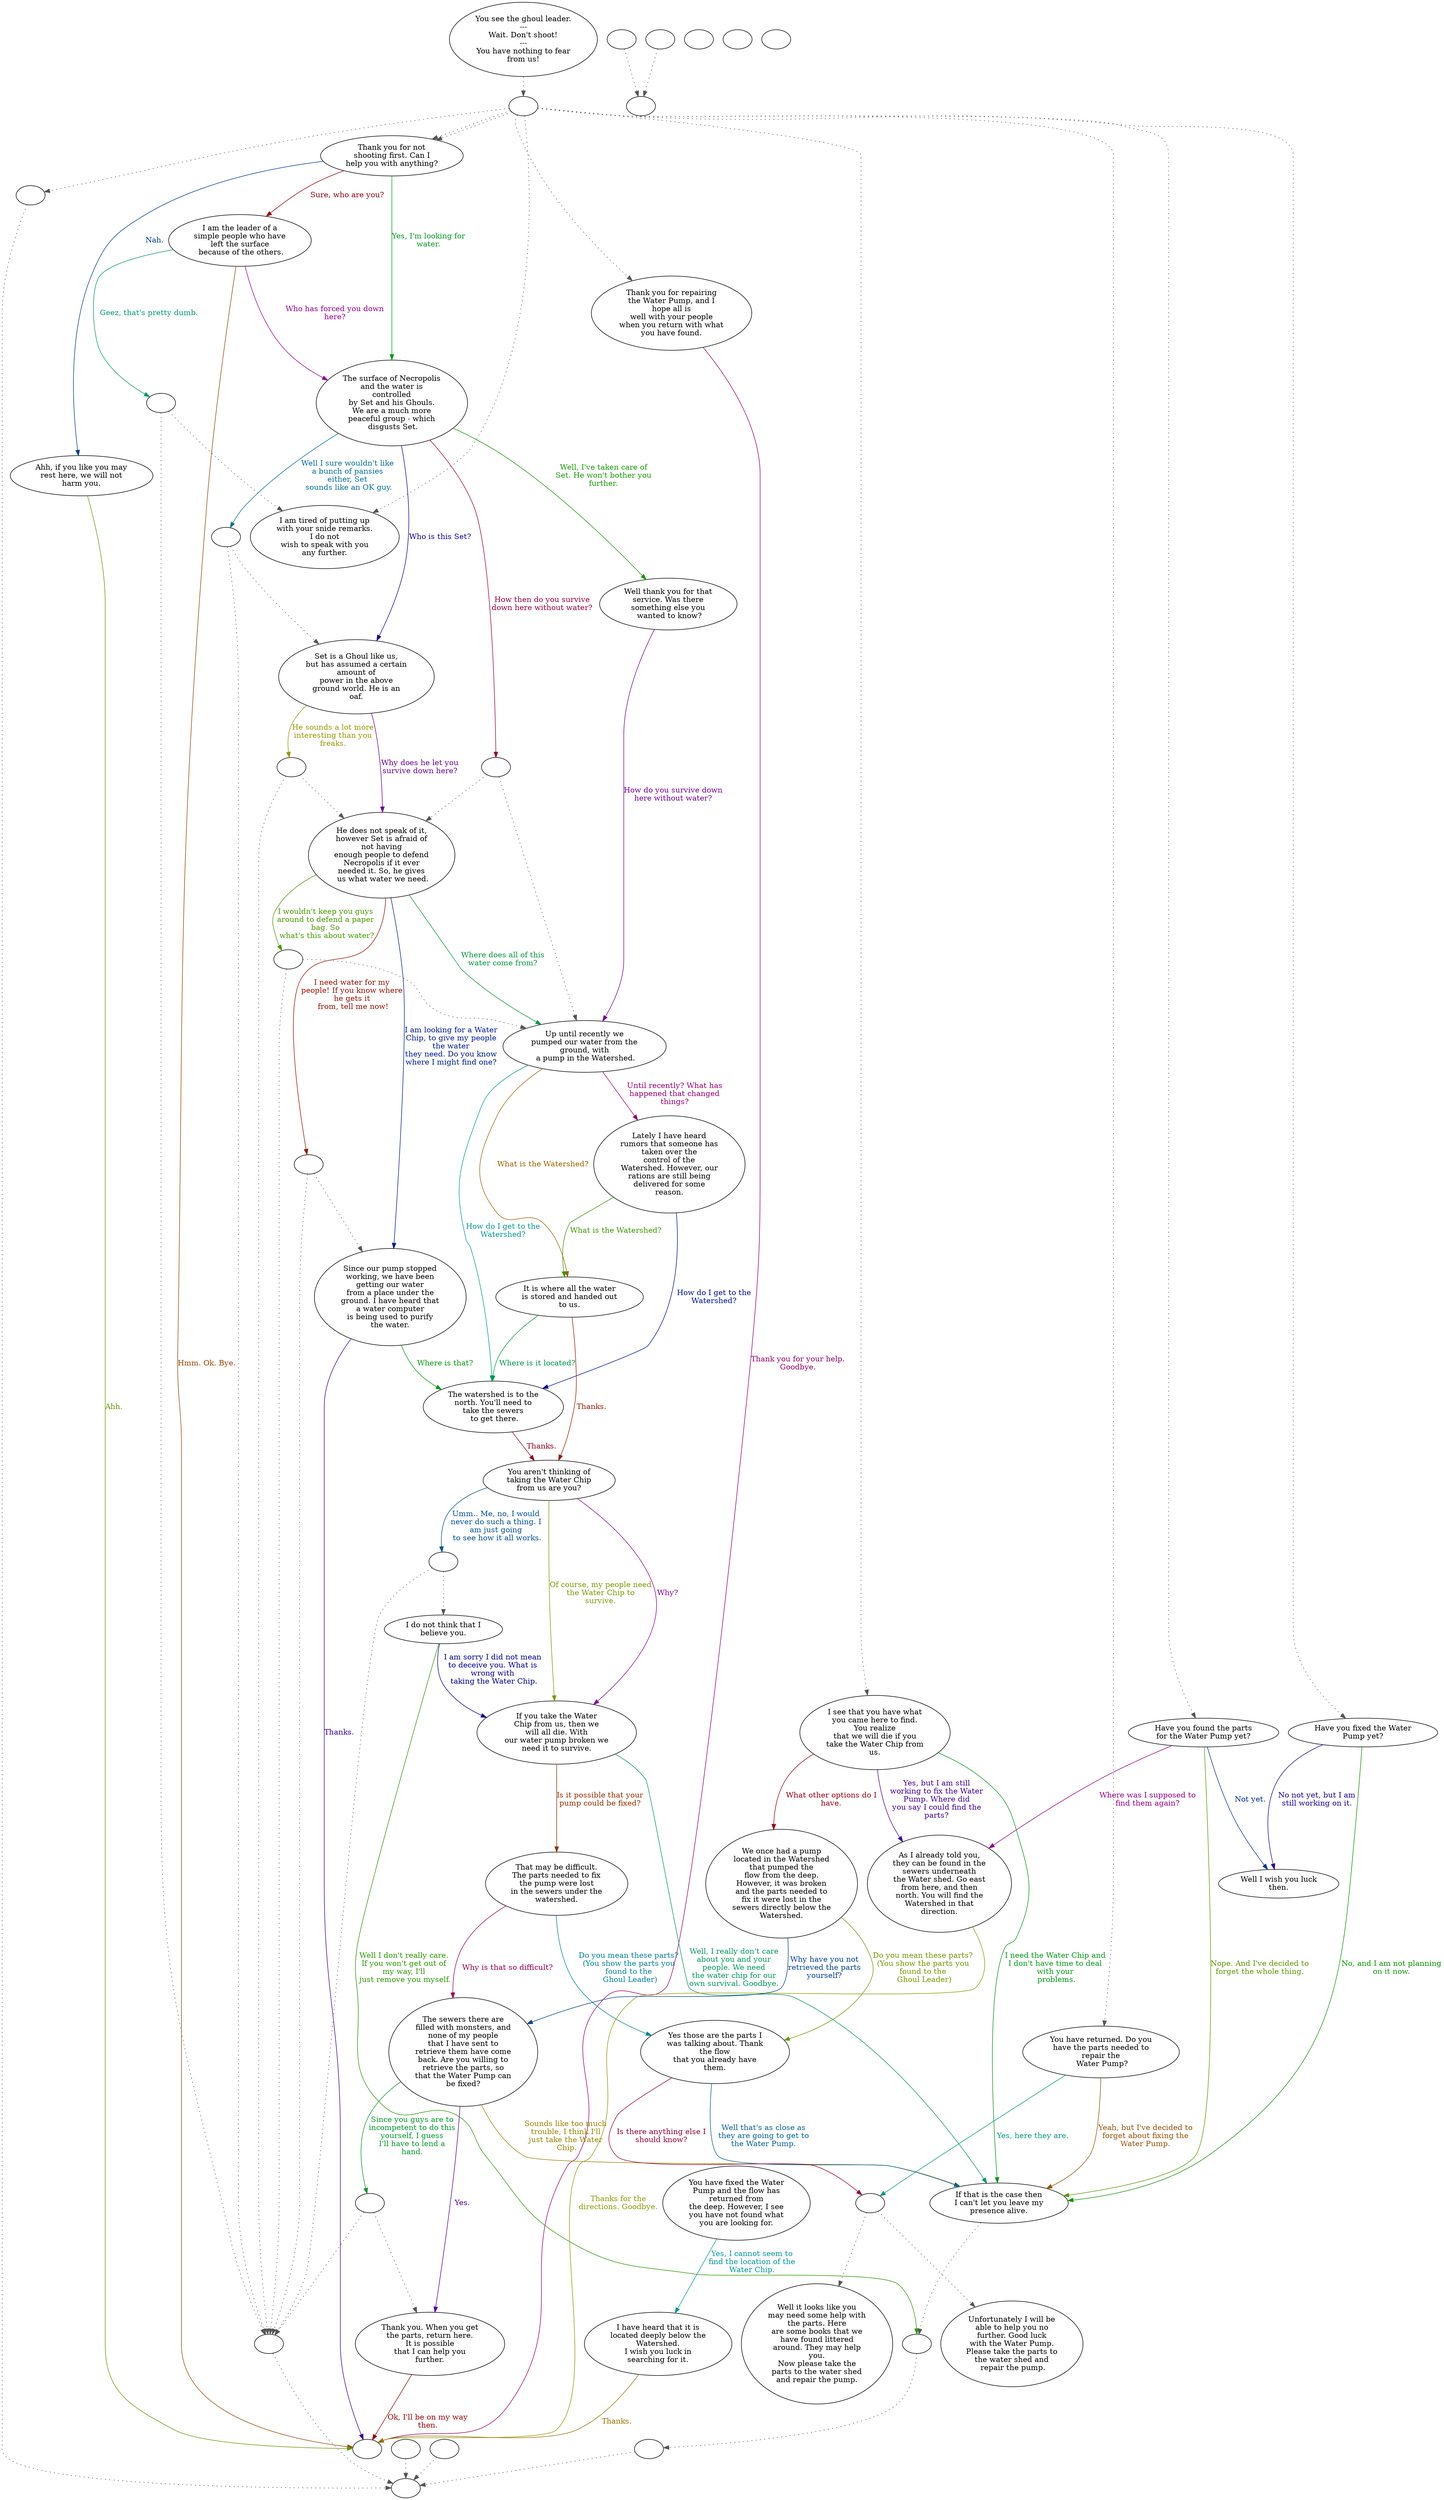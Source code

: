 digraph LEADER {
  "start" [style=filled       fillcolor="#FFFFFF"       color="#000000"]
  "start" -> "do_dialogue" [style=dotted color="#555555"]
  "start" [label="You see the ghoul leader.\n---\nWait. Don't shoot!\n---\nYou have nothing to fear\nfrom us!"]
  "do_dialogue" [style=filled       fillcolor="#FFFFFF"       color="#000000"]
  "do_dialogue" -> "get_reaction" [style=dotted color="#555555"]
  "do_dialogue" -> "leader30" [style=dotted color="#555555"]
  "do_dialogue" -> "leader26" [style=dotted color="#555555"]
  "do_dialogue" -> "leader20" [style=dotted color="#555555"]
  "do_dialogue" -> "leader29" [style=dotted color="#555555"]
  "do_dialogue" -> "leader18" [style=dotted color="#555555"]
  "do_dialogue" -> "leader16" [style=dotted color="#555555"]
  "do_dialogue" -> "leader00" [style=dotted color="#555555"]
  "do_dialogue" -> "leader00" [style=dotted color="#555555"]
  "do_dialogue" [label=""]
  "leadercbt" [style=filled       fillcolor="#FFFFFF"       color="#000000"]
  "leadercbt" -> "BigDownReact" [style=dotted color="#555555"]
  "leadercbt" [label=""]
  "leaderend" [style=filled       fillcolor="#FFFFFF"       color="#000000"]
  "leaderend" [label=""]
  "leader00" [style=filled       fillcolor="#FFFFFF"       color="#000000"]
  "leader00" [label="Thank you for not\nshooting first. Can I\nhelp you with anything?"]
  "leader00" -> "leader04" [label="Yes, I'm looking for\nwater." color="#00991E" fontcolor="#00991E"]
  "leader00" -> "leader03" [label="Sure, who are you?" color="#99000F" fontcolor="#99000F"]
  "leader00" -> "leader02" [label="Nah." color="#003B99" fontcolor="#003B99"]
  "leader02" [style=filled       fillcolor="#FFFFFF"       color="#000000"]
  "leader02" [label="Ahh, if you like you may\nrest here, we will not\nharm you."]
  "leader02" -> "leaderend" [label="Ahh." color="#689900" fontcolor="#689900"]
  "leader03" [style=filled       fillcolor="#FFFFFF"       color="#000000"]
  "leader03" [label="I am the leader of a\nsimple people who have\nleft the surface\n because of the others."]
  "leader03" -> "leader04" [label="Who has forced you down\nhere?" color="#990095" fontcolor="#990095"]
  "leader03" -> "leader03a" [label="Geez, that's pretty dumb." color="#009971" fontcolor="#009971"]
  "leader03" -> "leaderend" [label="Hmm. Ok. Bye." color="#994400" fontcolor="#994400"]
  "leader03a" [style=filled       fillcolor="#FFFFFF"       color="#000000"]
  "leader03a" -> "DownReact" [style=dotted color="#555555"]
  "leader03a" -> "leader30" [style=dotted color="#555555"]
  "leader03a" [label=""]
  "leader04" [style=filled       fillcolor="#FFFFFF"       color="#000000"]
  "leader04" [label="The surface of Necropolis\nand the water is\ncontrolled\nby Set and his Ghouls.\nWe are a much more\npeaceful group - which\n disgusts Set."]
  "leader04" -> "leader05" [label="Who is this Set?" color="#170099" fontcolor="#170099"]
  "leader04" -> "leader23" [label="Well, I've taken care of\nSet. He won't bother you\nfurther." color="#159900" fontcolor="#159900"]
  "leader04" -> "leader04a" [label="How then do you survive\ndown here without water?" color="#990042" fontcolor="#990042"]
  "leader04" -> "leader04b" [label="Well I sure wouldn't like\na bunch of pansies\neither, Set\n sounds like an OK guy." color="#006F99" fontcolor="#006F99"]
  "leader04a" [style=filled       fillcolor="#FFFFFF"       color="#000000"]
  "leader04a" -> "leader06" [style=dotted color="#555555"]
  "leader04a" -> "leader07" [style=dotted color="#555555"]
  "leader04a" [label=""]
  "leader04b" [style=filled       fillcolor="#FFFFFF"       color="#000000"]
  "leader04b" -> "DownReact" [style=dotted color="#555555"]
  "leader04b" -> "leader05" [style=dotted color="#555555"]
  "leader04b" [label=""]
  "leader05" [style=filled       fillcolor="#FFFFFF"       color="#000000"]
  "leader05" [label="Set is a Ghoul like us,\nbut has assumed a certain\namount of\npower in the above\nground world. He is an\noaf."]
  "leader05" -> "leader05a" [label="He sounds a lot more\ninteresting than you\nfreaks." color="#999700" fontcolor="#999700"]
  "leader05" -> "leader06" [label="Why does he let you\nsurvive down here?" color="#6A0099" fontcolor="#6A0099"]
  "leader05a" [style=filled       fillcolor="#FFFFFF"       color="#000000"]
  "leader05a" -> "DownReact" [style=dotted color="#555555"]
  "leader05a" -> "leader06" [style=dotted color="#555555"]
  "leader05a" [label=""]
  "leader06" [style=filled       fillcolor="#FFFFFF"       color="#000000"]
  "leader06" [label="He does not speak of it,\nhowever Set is afraid of\nnot having\nenough people to defend\nNecropolis if it ever\nneeded it. So, he gives\n us what water we need."]
  "leader06" -> "leader07" [label="Where does all of this\nwater come from?" color="#00993D" fontcolor="#00993D"]
  "leader06" -> "leader06a" [label="I need water for my\npeople! If you know where\nhe gets it\n from, tell me now!" color="#991100" fontcolor="#991100"]
  "leader06" -> "leader08" [label="I am looking for a Water\nChip, to give my people\nthe water\nthey need. Do you know\nwhere I might find one?" color="#001C99" fontcolor="#001C99"]
  "leader06" -> "leader06b" [label="I wouldn't keep you guys\naround to defend a paper\nbag. So\n what's this about water?" color="#489900" fontcolor="#489900"]
  "leader06a" [style=filled       fillcolor="#FFFFFF"       color="#000000"]
  "leader06a" -> "DownReact" [style=dotted color="#555555"]
  "leader06a" -> "leader08" [style=dotted color="#555555"]
  "leader06a" [label=""]
  "leader06b" [style=filled       fillcolor="#FFFFFF"       color="#000000"]
  "leader06b" -> "DownReact" [style=dotted color="#555555"]
  "leader06b" -> "leader07" [style=dotted color="#555555"]
  "leader06b" [label=""]
  "leader07" [style=filled       fillcolor="#FFFFFF"       color="#000000"]
  "leader07" [label="Up until recently we\npumped our water from the\nground, with\n a pump in the Watershed."]
  "leader07" -> "leader25" [label="Until recently? What has\nhappened that changed\nthings?" color="#990075" fontcolor="#990075"]
  "leader07" -> "leader09" [label="How do I get to the\nWatershed?" color="#009990" fontcolor="#009990"]
  "leader07" -> "leader24" [label="What is the Watershed?" color="#996400" fontcolor="#996400"]
  "leader08" [style=filled       fillcolor="#FFFFFF"       color="#000000"]
  "leader08" [label="Since our pump stopped\nworking, we have been\ngetting our water\nfrom a place under the\nground. I have heard that\na water computer\nis being used to purify\nthe water."]
  "leader08" -> "leaderend" [label="Thanks." color="#370099" fontcolor="#370099"]
  "leader08" -> "leader09" [label="Where is that?" color="#00990A" fontcolor="#00990A"]
  "leader09" [style=filled       fillcolor="#FFFFFF"       color="#000000"]
  "leader09" [label="The watershed is to the\nnorth. You'll need to\ntake the sewers\n to get there."]
  "leader09" -> "leader10" [label="Thanks." color="#990022" fontcolor="#990022"]
  "leader10" [style=filled       fillcolor="#FFFFFF"       color="#000000"]
  "leader10" [label="You aren't thinking of\ntaking the Water Chip\nfrom us are you?"]
  "leader10" -> "leader10a" [label="Umm.. Me, no, I would\nnever do such a thing. I\nam just going\n to see how it all works." color="#004F99" fontcolor="#004F99"]
  "leader10" -> "leader11" [label="Of course, my people need\nthe Water Chip to\nsurvive." color="#7C9900" fontcolor="#7C9900"]
  "leader10" -> "leader11" [label="Why?" color="#8A0099" fontcolor="#8A0099"]
  "leader10a" [style=filled       fillcolor="#FFFFFF"       color="#000000"]
  "leader10a" -> "DownReact" [style=dotted color="#555555"]
  "leader10a" -> "leader13" [style=dotted color="#555555"]
  "leader10a" [label=""]
  "leader11" [style=filled       fillcolor="#FFFFFF"       color="#000000"]
  "leader11" [label="If you take the Water\nChip from us, then we\nwill all die. With\nour water pump broken we\nneed it to survive."]
  "leader11" -> "leader12" [label="Well, I really don't care\nabout you and your\npeople. We need\nthe water chip for our\nown survival. Goodbye." color="#00995D" fontcolor="#00995D"]
  "leader11" -> "leader14" [label="Is it possible that your\npump could be fixed?" color="#993000" fontcolor="#993000"]
  "leader12" [style=filled       fillcolor="#FFFFFF"       color="#000000"]
  "leader12" -> "leadercbt" [style=dotted color="#555555"]
  "leader12" [label="If that is the case then\nI can't let you leave my\npresence alive."]
  "leader13" [style=filled       fillcolor="#FFFFFF"       color="#000000"]
  "leader13" [label="I do not think that I\nbelieve you."]
  "leader13" -> "leader11" [label="I am sorry I did not mean\nto deceive you. What is\nwrong with\n taking the Water Chip." color="#040099" fontcolor="#040099"]
  "leader13" -> "leadercbt" [label="Well I don't really care.\nIf you won't get out of\nmy way, I'll\n just remove you myself." color="#299900" fontcolor="#299900"]
  "leader14" [style=filled       fillcolor="#FFFFFF"       color="#000000"]
  "leader14" [label="That may be difficult.\nThe parts needed to fix\nthe pump were lost\nin the sewers under the\nwatershed."]
  "leader14" -> "leader15" [label="Why is that so difficult?" color="#990055" fontcolor="#990055"]
  "leader14" -> "leader21" [label="Do you mean these parts?\n(You show the parts you\nfound to the\n Ghoul Leader)" color="#008299" fontcolor="#008299"]
  "leader15" [style=filled       fillcolor="#FFFFFF"       color="#000000"]
  "leader15" [label="The sewers there are\nfilled with monsters, and\nnone of my people\nthat I have sent to\nretrieve them have come\nback. Are you willing to\nretrieve the parts, so\nthat the Water Pump can\nbe fixed?"]
  "leader15" -> "leader12" [label="Sounds like too much\ntrouble, I think I'll\njust take the Water\n Chip." color="#998300" fontcolor="#998300"]
  "leader15" -> "leader15b" [label="Yes." color="#570099" fontcolor="#570099"]
  "leader15" -> "leader15a" [label="Since you guys are to\nincompetent to do this\nyourself, I guess\nI'll have to lend a\nhand." color="#00992A" fontcolor="#00992A"]
  "leader15a" [style=filled       fillcolor="#FFFFFF"       color="#000000"]
  "leader15a" -> "DownReact" [style=dotted color="#555555"]
  "leader15a" -> "leader15b" [style=dotted color="#555555"]
  "leader15a" [label=""]
  "leader15b" [style=filled       fillcolor="#FFFFFF"       color="#000000"]
  "leader15b" [label="Thank you. When you get\nthe parts, return here.\nIt is possible\nthat I can help you\nfurther."]
  "leader15b" -> "leaderend" [label="Ok, I'll be on my way\nthen." color="#990003" fontcolor="#990003"]
  "leader16" [style=filled       fillcolor="#FFFFFF"       color="#000000"]
  "leader16" [label="Have you found the parts\nfor the Water Pump yet?"]
  "leader16" -> "leader17" [label="Not yet." color="#002F99" fontcolor="#002F99"]
  "leader16" -> "leader12" [label="Nope. And I've decided to\nforget the whole thing." color="#5C9900" fontcolor="#5C9900"]
  "leader16" -> "leader22" [label="Where was I supposed to\nfind them again?" color="#990089" fontcolor="#990089"]
  "leader17" [style=filled       fillcolor="#FFFFFF"       color="#000000"]
  "leader17" [label="Well I wish you luck\nthen."]
  "leader18" [style=filled       fillcolor="#FFFFFF"       color="#000000"]
  "leader18" [label="You have returned. Do you\nhave the parts needed to\nrepair the\n Water Pump?"]
  "leader18" -> "leader19" [label="Yes, here they are." color="#00997D" fontcolor="#00997D"]
  "leader18" -> "leader12" [label="Yeah, but I've decided to\nforget about fixing the\nWater Pump." color="#995000" fontcolor="#995000"]
  "leader19" [style=filled       fillcolor="#FFFFFF"       color="#000000"]
  "leader19" -> "leader19a" [style=dotted color="#555555"]
  "leader19" -> "leader19b" [style=dotted color="#555555"]
  "leader19" [label=""]
  "leader19a" [style=filled       fillcolor="#FFFFFF"       color="#000000"]
  "leader19a" [label="Well it looks like you\nmay need some help with\nthe parts. Here\nare some books that we\nhave found littered\naround. They may help\nyou.\nNow please take the\nparts to the water shed\nand repair the pump."]
  "leader19b" [style=filled       fillcolor="#FFFFFF"       color="#000000"]
  "leader19b" [label="Unfortunately I will be\nable to help you no\nfurther. Good luck\nwith the Water Pump.\nPlease take the parts to\nthe water shed and\n repair the pump."]
  "leader20" [style=filled       fillcolor="#FFFFFF"       color="#000000"]
  "leader20" [label="Have you fixed the Water\nPump yet?"]
  "leader20" -> "leader17" [label="No not yet, but I am\nstill working on it." color="#230099" fontcolor="#230099"]
  "leader20" -> "leader12" [label="No, and I am not planning\non it now." color="#099900" fontcolor="#099900"]
  "leader21" [style=filled       fillcolor="#FFFFFF"       color="#000000"]
  "leader21" [label="Yes those are the parts I\nwas talking about. Thank\nthe flow\nthat you already have\nthem."]
  "leader21" -> "leader19" [label="Is there anything else I\nshould know?" color="#990036" fontcolor="#990036"]
  "leader21" -> "leader12" [label="Well that's as close as\nthey are going to get to\nthe Water Pump." color="#006299" fontcolor="#006299"]
  "leader22" [style=filled       fillcolor="#FFFFFF"       color="#000000"]
  "leader22" [label="As I already told you,\nthey can be found in the\nsewers underneath\nthe Water shed. Go east\nfrom here, and then\nnorth. You will find the\nWatershed in that\ndirection."]
  "leader22" -> "leaderend" [label="Thanks for the\ndirections. Goodbye." color="#8F9900" fontcolor="#8F9900"]
  "leader23" [style=filled       fillcolor="#FFFFFF"       color="#000000"]
  "leader23" [label="Well thank you for that\nservice. Was there\nsomething else you\n wanted to know?"]
  "leader23" -> "leader07" [label="How do you survive down\nhere without water?" color="#760099" fontcolor="#760099"]
  "leader24" [style=filled       fillcolor="#FFFFFF"       color="#000000"]
  "leader24" [label="It is where all the water\nis stored and handed out\nto us."]
  "leader24" -> "leader09" [label="Where is it located?" color="#00994A" fontcolor="#00994A"]
  "leader24" -> "leader10" [label="Thanks." color="#991D00" fontcolor="#991D00"]
  "leader25" [style=filled       fillcolor="#FFFFFF"       color="#000000"]
  "leader25" [label="Lately I have heard\nrumors that someone has\ntaken over the\ncontrol of the\nWatershed. However, our\nrations are still being\ndelivered for some\nreason."]
  "leader25" -> "leader09" [label="How do I get to the\nWatershed?" color="#001099" fontcolor="#001099"]
  "leader25" -> "leader24" [label="What is the Watershed?" color="#3C9900" fontcolor="#3C9900"]
  "leader26" [style=filled       fillcolor="#FFFFFF"       color="#000000"]
  "leader26" [label="Thank you for repairing\nthe Water Pump, and I\nhope all is\nwell with your people\nwhen you return with what\nyou have found."]
  "leader26" -> "leaderend" [label="Thank you for your help.\nGoodbye." color="#990069" fontcolor="#990069"]
  "leader27" [style=filled       fillcolor="#FFFFFF"       color="#000000"]
  "leader27" [label="You have fixed the Water\nPump and the flow has\nreturned from\nthe deep. However, I see\nyou have not found what\nyou are looking for."]
  "leader27" -> "leader28" [label="Yes, I cannot seem to\nfind the location of the\nWater Chip." color="#009699" fontcolor="#009699"]
  "leader28" [style=filled       fillcolor="#FFFFFF"       color="#000000"]
  "leader28" [label="I have heard that it is\nlocated deeply below the\nWatershed.\nI wish you luck in\nsearching for it."]
  "leader28" -> "leaderend" [label="Thanks." color="#997000" fontcolor="#997000"]
  "leader29" [style=filled       fillcolor="#FFFFFF"       color="#000000"]
  "leader29" [label="I see that you have what\nyou came here to find.\nYou realize\nthat we will die if you\ntake the Water Chip from\nus."]
  "leader29" -> "leader22" [label="Yes, but I am still\nworking to fix the Water\nPump. Where did\nyou say I could find the\nparts?" color="#430099" fontcolor="#430099"]
  "leader29" -> "leader12" [label="I need the Water Chip and\nI don't have time to deal\nwith your\n problems." color="#009916" fontcolor="#009916"]
  "leader29" -> "leader31" [label="What other options do I\nhave." color="#990016" fontcolor="#990016"]
  "leader30" [style=filled       fillcolor="#FFFFFF"       color="#000000"]
  "leader30" [label="I am tired of putting up\nwith your snide remarks.\nI do not\nwish to speak with you\nany further."]
  "leader31" [style=filled       fillcolor="#FFFFFF"       color="#000000"]
  "leader31" [label="We once had a pump\nlocated in the Watershed\nthat pumped the\nflow from the deep.\nHowever, it was broken\nand the parts needed to\nfix it were lost in the\nsewers directly below the\nWatershed."]
  "leader31" -> "leader15" [label="Why have you not\nretrieved the parts\nyourself?" color="#004399" fontcolor="#004399"]
  "leader31" -> "leader21" [label="Do you mean these parts?\n(You show the parts you\nfound to the\n Ghoul Leader)" color="#709900" fontcolor="#709900"]
  "get_reaction" [style=filled       fillcolor="#FFFFFF"       color="#000000"]
  "get_reaction" -> "ReactToLevel" [style=dotted color="#555555"]
  "get_reaction" [label=""]
  "ReactToLevel" [style=filled       fillcolor="#FFFFFF"       color="#000000"]
  "ReactToLevel" [label=""]
  "LevelToReact" [style=filled       fillcolor="#FFFFFF"       color="#000000"]
  "LevelToReact" [label=""]
  "UpReact" [style=filled       fillcolor="#FFFFFF"       color="#000000"]
  "UpReact" -> "ReactToLevel" [style=dotted color="#555555"]
  "UpReact" [label=""]
  "DownReact" [style=filled       fillcolor="#FFFFFF"       color="#000000"]
  "DownReact" -> "ReactToLevel" [style=dotted color="#555555"]
  "DownReact" [label=""]
  "BottomReact" [style=filled       fillcolor="#FFFFFF"       color="#000000"]
  "BottomReact" [label=""]
  "TopReact" [style=filled       fillcolor="#FFFFFF"       color="#000000"]
  "TopReact" [label=""]
  "BigUpReact" [style=filled       fillcolor="#FFFFFF"       color="#000000"]
  "BigUpReact" -> "ReactToLevel" [style=dotted color="#555555"]
  "BigUpReact" [label=""]
  "BigDownReact" [style=filled       fillcolor="#FFFFFF"       color="#000000"]
  "BigDownReact" -> "ReactToLevel" [style=dotted color="#555555"]
  "BigDownReact" [label=""]
  "UpReactLevel" [style=filled       fillcolor="#FFFFFF"       color="#000000"]
  "UpReactLevel" -> "LevelToReact" [style=dotted color="#555555"]
  "UpReactLevel" [label=""]
  "DownReactLevel" [style=filled       fillcolor="#FFFFFF"       color="#000000"]
  "DownReactLevel" -> "LevelToReact" [style=dotted color="#555555"]
  "DownReactLevel" [label=""]
  "Goodbyes" [style=filled       fillcolor="#FFFFFF"       color="#000000"]
  "Goodbyes" [label=""]
}